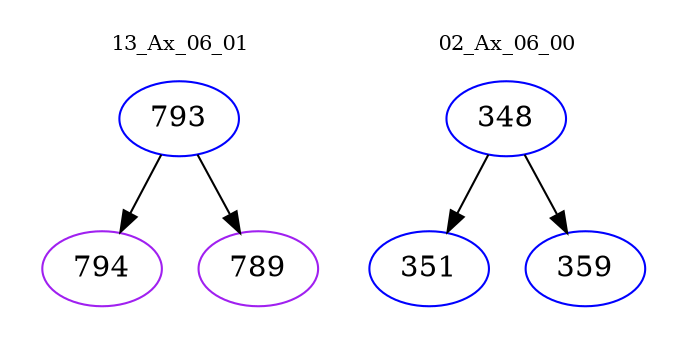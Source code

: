 digraph{
subgraph cluster_0 {
color = white
label = "13_Ax_06_01";
fontsize=10;
T0_793 [label="793", color="blue"]
T0_793 -> T0_794 [color="black"]
T0_794 [label="794", color="purple"]
T0_793 -> T0_789 [color="black"]
T0_789 [label="789", color="purple"]
}
subgraph cluster_1 {
color = white
label = "02_Ax_06_00";
fontsize=10;
T1_348 [label="348", color="blue"]
T1_348 -> T1_351 [color="black"]
T1_351 [label="351", color="blue"]
T1_348 -> T1_359 [color="black"]
T1_359 [label="359", color="blue"]
}
}
